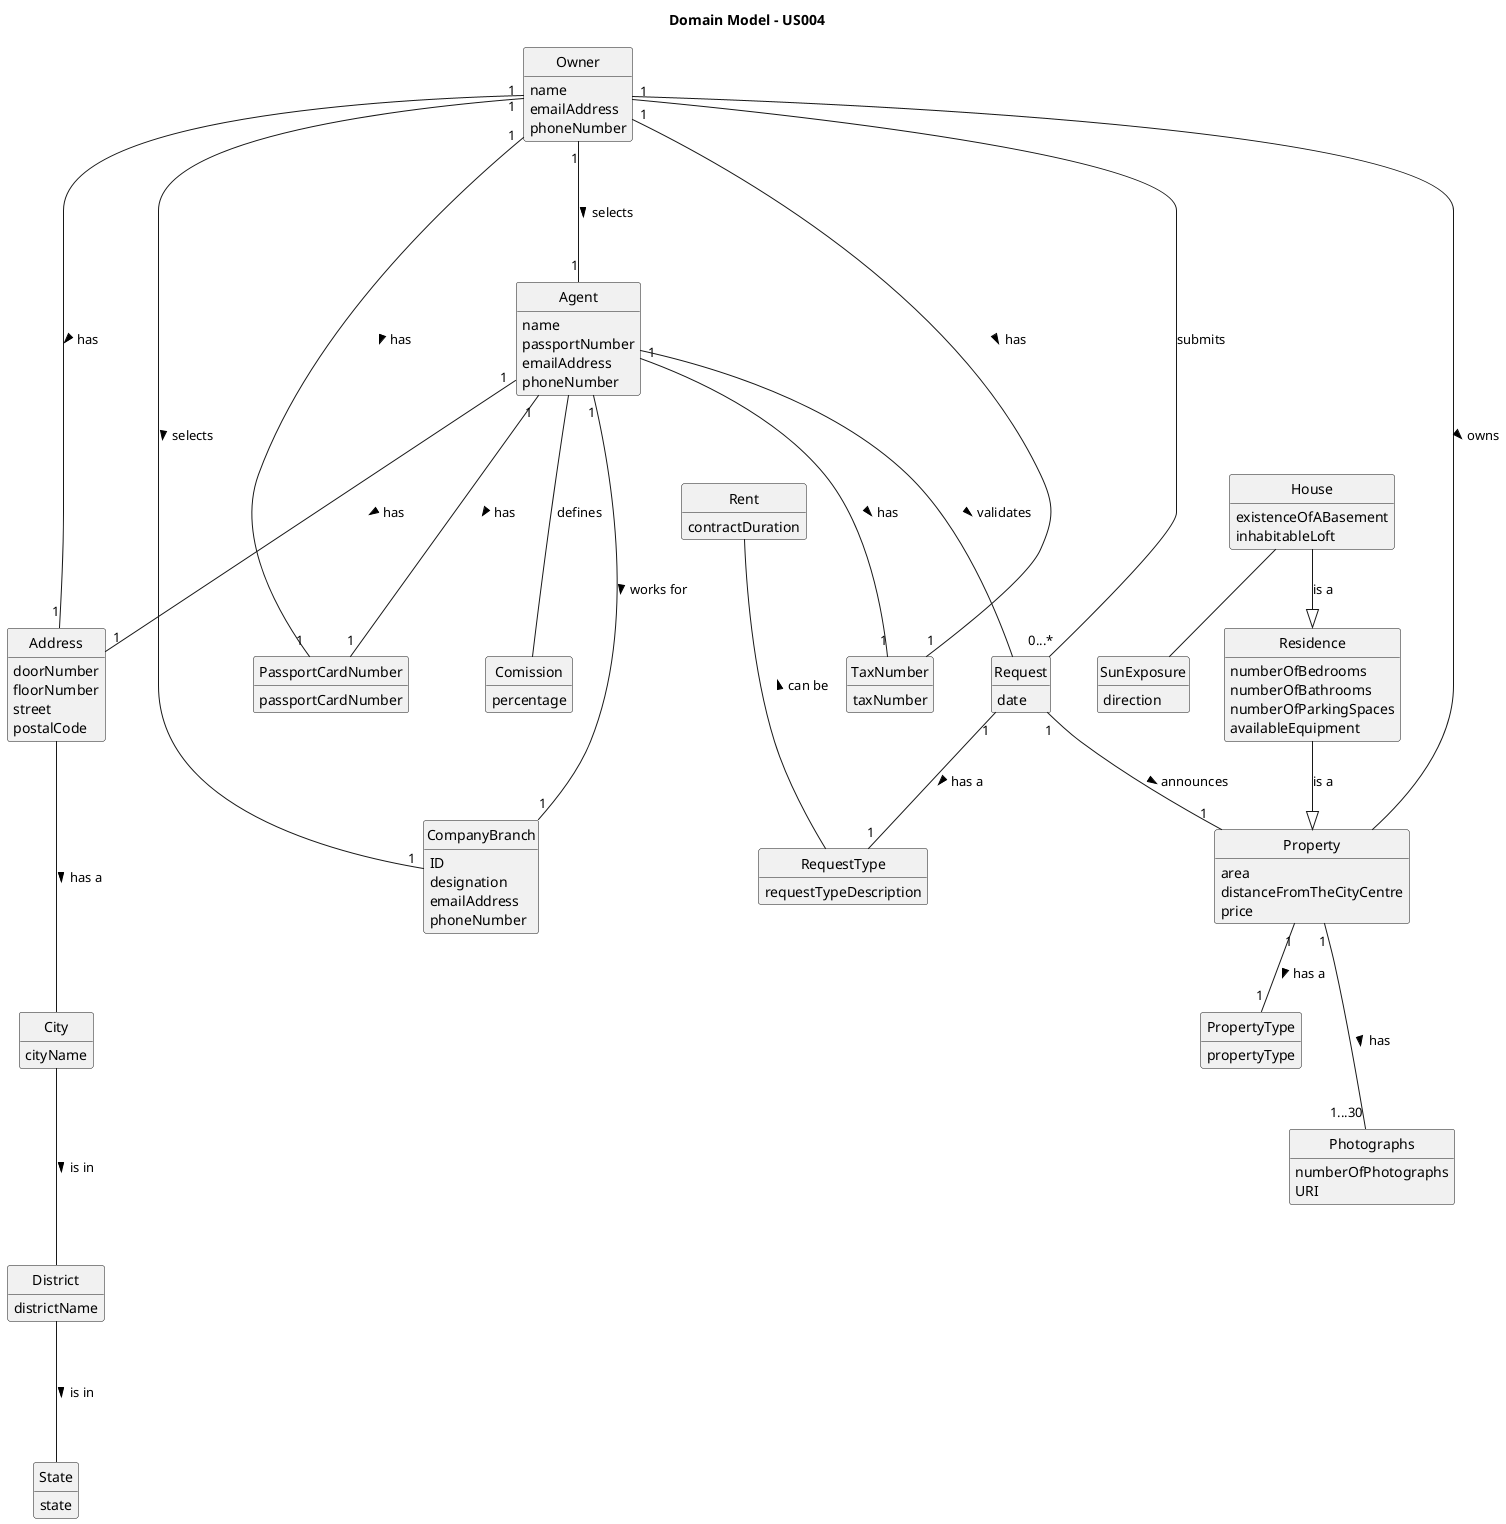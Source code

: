 @startuml
skinparam monochrome true
skinparam packageStyle rectangle
skinparam shadowing false

'left to right direction

skinparam classAttributeIconSize 0

hide circle
hide methods

title Domain Model - US004

class Owner{
name
emailAddress
phoneNumber
}

class Agent{
name
passportNumber
emailAddress
phoneNumber
}

class CompanyBranch{
ID
designation
emailAddress
phoneNumber
}

class Address{
doorNumber
floorNumber
street
postalCode
}

class Request{
date
}

class Property{
area
distanceFromTheCityCentre
price
}

class Residence{
numberOfBedrooms
numberOfBathrooms
numberOfParkingSpaces
availableEquipment
}

class House{
existenceOfABasement
inhabitableLoft
}

class Photographs{
numberOfPhotographs
URI
}

class TaxNumber{
taxNumber
}


class SunExposure{
direction
}

class PropertyType{
propertyType
}

class PassportCardNumber{
passportCardNumber
}

class District{
districtName
}

class State{
state
}

class City{
cityName
}

class Comission{
percentage
}

class Rent{
contractDuration
}

class RequestType{
requestTypeDescription
}

Owner "1" --- "1" PassportCardNumber : has >
Owner "1" --- "1" TaxNumber : has >
Owner "1" -- "1" CompanyBranch : selects >
Owner "1" --- "1" Address : has >
Owner "1" ---"0...*" Request : submits
Owner "1" ---"1" Agent : selects >
Owner --- Property : owns >

Agent "1" ---- "1" CompanyBranch : works for >
Agent "1" --- "1" Address : has >
Agent "1" --- "1" PassportCardNumber : has >
Agent "1" --- "1" TaxNumber : has >
Agent --- Request : validates >
Agent --- Comission : defines

Residence --|> Property : is a
House --|> Residence : is a
House -- SunExposure

Property "1" -- "1" PropertyType : has a >
Property "1" --- "1...30" Photographs : has >

Address --- City : has a >
City --- District : is in >
District --- State : is in >

Request "1" -- "1" RequestType : has a >
Request "1" -- "1" Property : announces >
Rent --- RequestType : can be <




@enduml